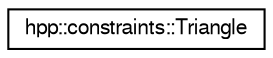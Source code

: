 digraph "Graphical Class Hierarchy"
{
  edge [fontname="FreeSans",fontsize="10",labelfontname="FreeSans",labelfontsize="10"];
  node [fontname="FreeSans",fontsize="10",shape=record];
  rankdir="LR";
  Node1 [label="hpp::constraints::Triangle",height=0.2,width=0.4,color="black", fillcolor="white", style="filled",URL="$a00024.html"];
}
